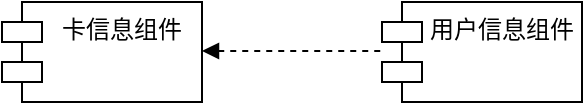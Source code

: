 <mxfile version="13.8.1" type="github"><diagram name="Page-1" id="c4acf3e9-155e-7222-9cf6-157b1a14988f"><mxGraphModel dx="740" dy="490" grid="1" gridSize="10" guides="1" tooltips="1" connect="1" arrows="1" fold="1" page="1" pageScale="1" pageWidth="850" pageHeight="1100" background="#ffffff" math="0" shadow="0"><root><mxCell id="0"/><mxCell id="1" parent="0"/><mxCell id="9BbTma7zpEwB8LQflWQP-1" value="卡信息组件" style="shape=module;align=left;spacingLeft=20;align=center;verticalAlign=top;" vertex="1" parent="1"><mxGeometry x="250" y="200" width="100" height="50" as="geometry"/></mxCell><mxCell id="9BbTma7zpEwB8LQflWQP-2" value="用户信息组件" style="shape=module;align=left;spacingLeft=20;align=center;verticalAlign=top;" vertex="1" parent="1"><mxGeometry x="440" y="200" width="100" height="50" as="geometry"/></mxCell><mxCell id="9BbTma7zpEwB8LQflWQP-3" value="" style="html=1;verticalAlign=bottom;endArrow=none;dashed=1;startArrow=block;startFill=1;endFill=0;" edge="1" parent="1"><mxGeometry width="80" relative="1" as="geometry"><mxPoint x="350" y="224.5" as="sourcePoint"/><mxPoint x="440" y="224.5" as="targetPoint"/></mxGeometry></mxCell></root></mxGraphModel></diagram></mxfile>